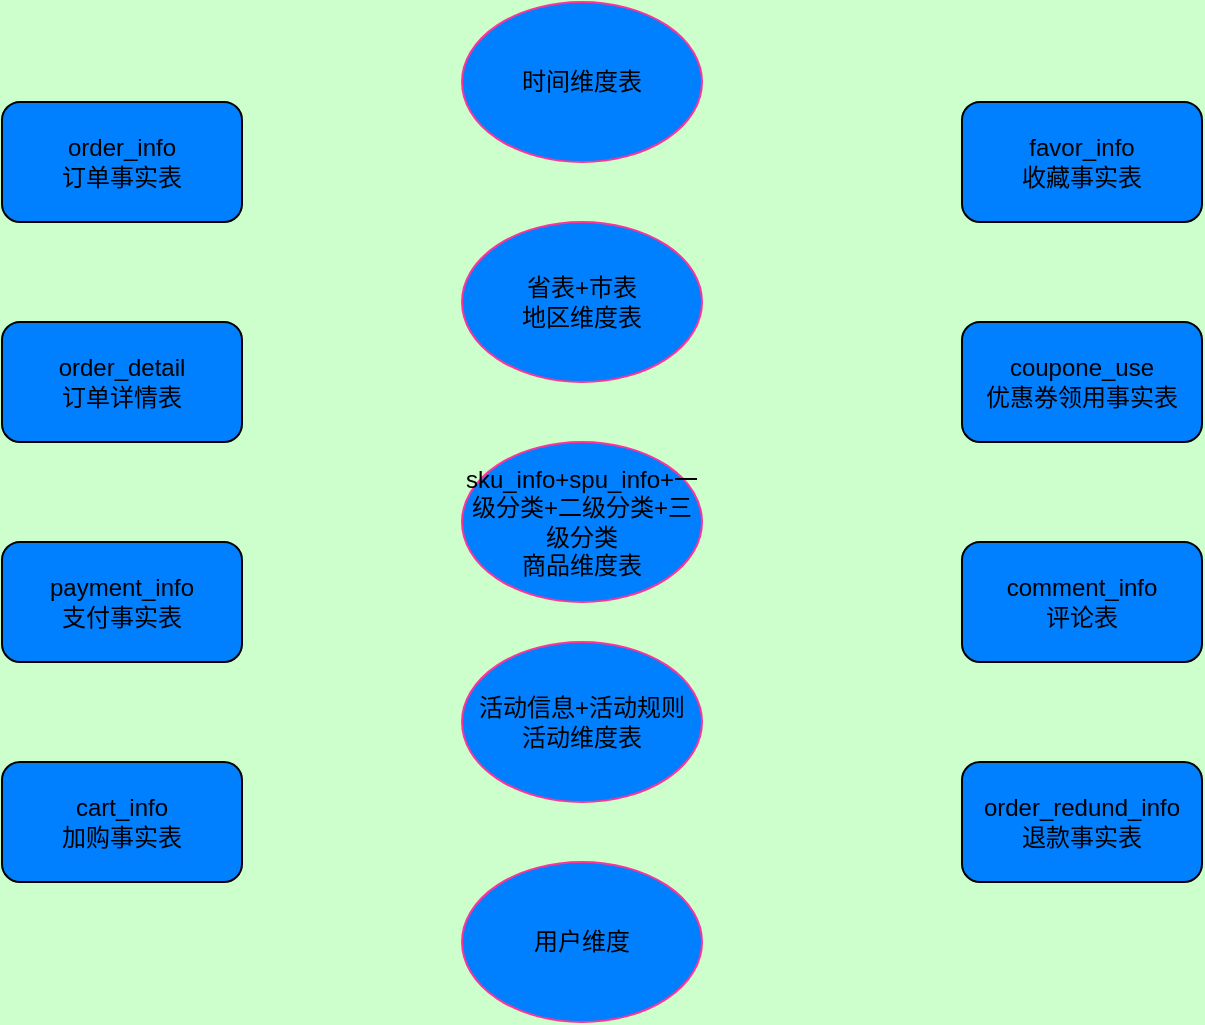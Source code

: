 <mxfile version="13.0.1" type="github"><diagram id="6lYnxeHz19fyqX414dnW" name="第 1 页"><mxGraphModel dx="1146" dy="548" grid="1" gridSize="10" guides="1" tooltips="1" connect="1" arrows="1" fold="1" page="1" pageScale="1" pageWidth="827" pageHeight="1169" background="#CCFFCC" math="0" shadow="0"><root><mxCell id="0"/><mxCell id="1" parent="0"/><mxCell id="_9vhJBTpjclUnFosJ_-a-1" value="order_info&lt;br&gt;订单事实表" style="rounded=1;whiteSpace=wrap;html=1;shadow=0;fillColor=#007FFF;" vertex="1" parent="1"><mxGeometry x="130" y="70" width="120" height="60" as="geometry"/></mxCell><mxCell id="_9vhJBTpjclUnFosJ_-a-2" value="order_detail&lt;br&gt;订单详情表" style="rounded=1;whiteSpace=wrap;html=1;fillColor=#007FFF;" vertex="1" parent="1"><mxGeometry x="130" y="180" width="120" height="60" as="geometry"/></mxCell><mxCell id="_9vhJBTpjclUnFosJ_-a-3" value="payment_info&lt;br&gt;支付事实表" style="rounded=1;whiteSpace=wrap;html=1;fillColor=#007FFF;" vertex="1" parent="1"><mxGeometry x="130" y="290" width="120" height="60" as="geometry"/></mxCell><mxCell id="_9vhJBTpjclUnFosJ_-a-4" value="cart_info&lt;br&gt;加购事实表" style="rounded=1;whiteSpace=wrap;html=1;fillColor=#007FFF;" vertex="1" parent="1"><mxGeometry x="130" y="400" width="120" height="60" as="geometry"/></mxCell><mxCell id="_9vhJBTpjclUnFosJ_-a-6" value="favor_info&lt;br&gt;收藏事实表" style="rounded=1;whiteSpace=wrap;html=1;fillColor=#007FFF;" vertex="1" parent="1"><mxGeometry x="610" y="70" width="120" height="60" as="geometry"/></mxCell><mxCell id="_9vhJBTpjclUnFosJ_-a-7" value="coupone_use&lt;br&gt;优惠券领用事实表" style="rounded=1;whiteSpace=wrap;html=1;fillColor=#007FFF;" vertex="1" parent="1"><mxGeometry x="610" y="180" width="120" height="60" as="geometry"/></mxCell><mxCell id="_9vhJBTpjclUnFosJ_-a-8" value="comment_info&lt;br&gt;评论表" style="rounded=1;whiteSpace=wrap;html=1;fillColor=#007FFF;" vertex="1" parent="1"><mxGeometry x="610" y="290" width="120" height="60" as="geometry"/></mxCell><mxCell id="_9vhJBTpjclUnFosJ_-a-9" value="order_redund_info&lt;br&gt;退款事实表" style="rounded=1;whiteSpace=wrap;html=1;fillColor=#007FFF;" vertex="1" parent="1"><mxGeometry x="610" y="400" width="120" height="60" as="geometry"/></mxCell><mxCell id="_9vhJBTpjclUnFosJ_-a-12" value="时间维度表" style="ellipse;whiteSpace=wrap;html=1;rounded=1;shadow=0;strokeColor=#FF3399;fillColor=#007FFF;" vertex="1" parent="1"><mxGeometry x="360" y="20" width="120" height="80" as="geometry"/></mxCell><mxCell id="_9vhJBTpjclUnFosJ_-a-13" value="省表+市表&lt;br&gt;地区维度表" style="ellipse;whiteSpace=wrap;html=1;rounded=1;shadow=0;strokeColor=#FF3399;fillColor=#007FFF;" vertex="1" parent="1"><mxGeometry x="360" y="130" width="120" height="80" as="geometry"/></mxCell><mxCell id="_9vhJBTpjclUnFosJ_-a-14" value="sku_info+spu_info+一级分类+二级分类+三级分类&lt;br&gt;商品维度表" style="ellipse;whiteSpace=wrap;html=1;rounded=1;shadow=0;strokeColor=#FF3399;fillColor=#007FFF;" vertex="1" parent="1"><mxGeometry x="360" y="240" width="120" height="80" as="geometry"/></mxCell><mxCell id="_9vhJBTpjclUnFosJ_-a-15" value="活动信息+活动规则&lt;br&gt;活动维度表" style="ellipse;whiteSpace=wrap;html=1;rounded=1;shadow=0;strokeColor=#FF3399;fillColor=#007FFF;" vertex="1" parent="1"><mxGeometry x="360" y="340" width="120" height="80" as="geometry"/></mxCell><mxCell id="_9vhJBTpjclUnFosJ_-a-16" value="用户维度" style="ellipse;whiteSpace=wrap;html=1;rounded=1;shadow=0;strokeColor=#FF3399;fillColor=#007FFF;" vertex="1" parent="1"><mxGeometry x="360" y="450" width="120" height="80" as="geometry"/></mxCell></root></mxGraphModel></diagram></mxfile>